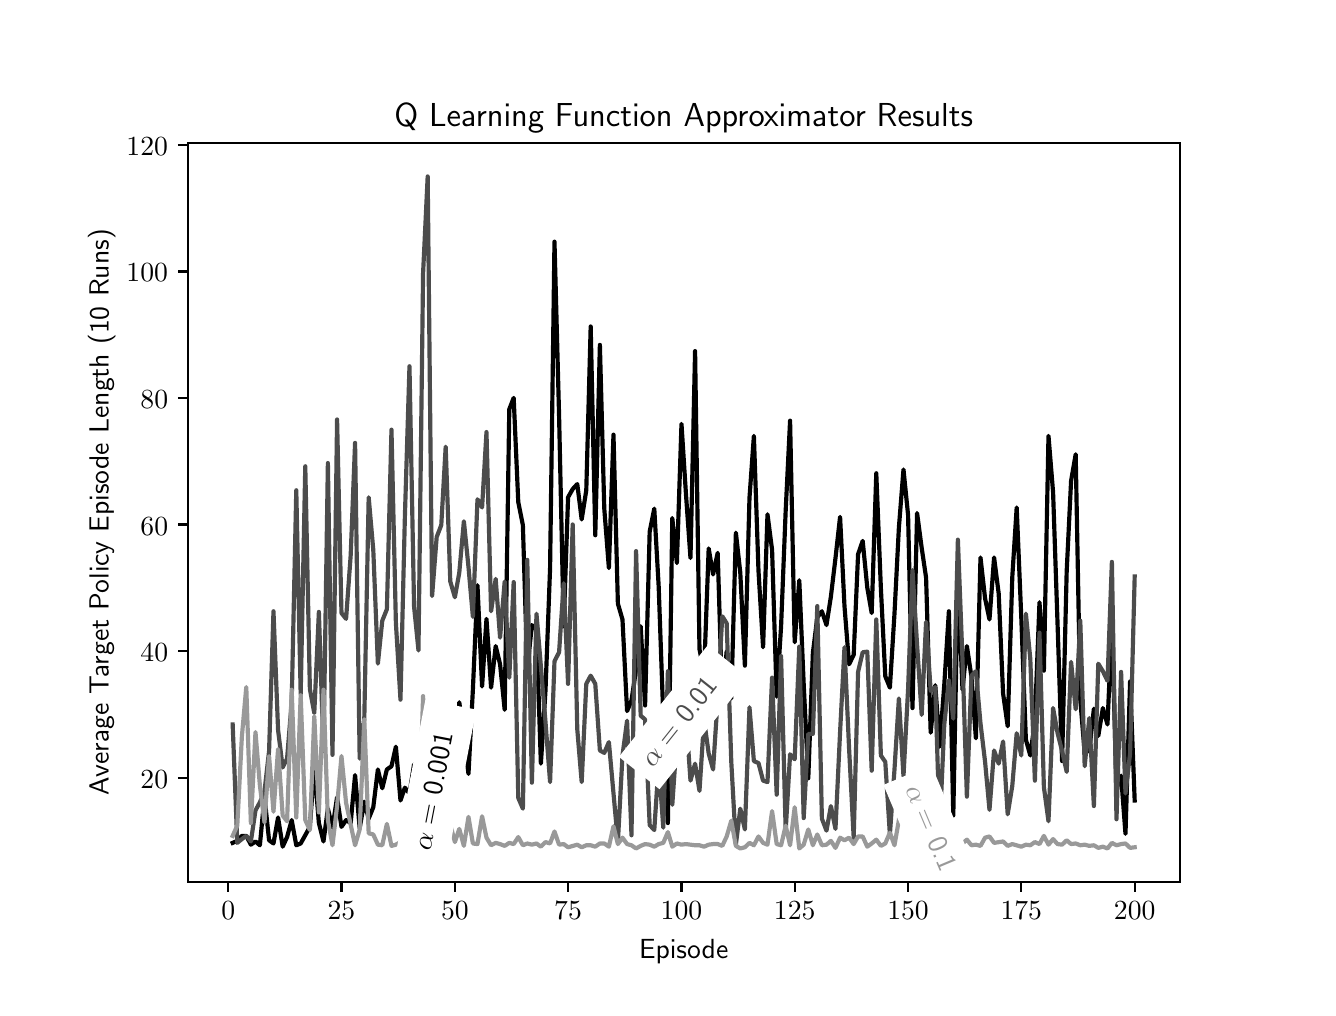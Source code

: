 \begingroup%
\makeatletter%
\begin{pgfpicture}%
\pgfpathrectangle{\pgfpointorigin}{\pgfqpoint{6.4in}{4.8in}}%
\pgfusepath{use as bounding box, clip}%
\begin{pgfscope}%
\pgfsetbuttcap%
\pgfsetmiterjoin%
\definecolor{currentfill}{rgb}{1.0,1.0,1.0}%
\pgfsetfillcolor{currentfill}%
\pgfsetlinewidth{0.0pt}%
\definecolor{currentstroke}{rgb}{1.0,1.0,1.0}%
\pgfsetstrokecolor{currentstroke}%
\pgfsetdash{}{0pt}%
\pgfpathmoveto{\pgfqpoint{0.0in}{0.0in}}%
\pgfpathlineto{\pgfqpoint{6.4in}{0.0in}}%
\pgfpathlineto{\pgfqpoint{6.4in}{4.8in}}%
\pgfpathlineto{\pgfqpoint{0.0in}{4.8in}}%
\pgfpathclose%
\pgfusepath{fill}%
\end{pgfscope}%
\begin{pgfscope}%
\pgfsetbuttcap%
\pgfsetmiterjoin%
\definecolor{currentfill}{rgb}{1.0,1.0,1.0}%
\pgfsetfillcolor{currentfill}%
\pgfsetlinewidth{0.0pt}%
\definecolor{currentstroke}{rgb}{0.0,0.0,0.0}%
\pgfsetstrokecolor{currentstroke}%
\pgfsetstrokeopacity{0.0}%
\pgfsetdash{}{0pt}%
\pgfpathmoveto{\pgfqpoint{0.8in}{0.528in}}%
\pgfpathlineto{\pgfqpoint{5.76in}{0.528in}}%
\pgfpathlineto{\pgfqpoint{5.76in}{4.224in}}%
\pgfpathlineto{\pgfqpoint{0.8in}{4.224in}}%
\pgfpathclose%
\pgfusepath{fill}%
\end{pgfscope}%
\begin{pgfscope}%
\pgfsetbuttcap%
\pgfsetroundjoin%
\definecolor{currentfill}{rgb}{0.0,0.0,0.0}%
\pgfsetfillcolor{currentfill}%
\pgfsetlinewidth{0.803pt}%
\definecolor{currentstroke}{rgb}{0.0,0.0,0.0}%
\pgfsetstrokecolor{currentstroke}%
\pgfsetdash{}{0pt}%
\pgfsys@defobject{currentmarker}{\pgfqpoint{0.0in}{-0.049in}}{\pgfqpoint{0.0in}{0.0in}}{%
\pgfpathmoveto{\pgfqpoint{0.0in}{0.0in}}%
\pgfpathlineto{\pgfqpoint{0.0in}{-0.049in}}%
\pgfusepath{stroke,fill}%
}%
\begin{pgfscope}%
\pgfsys@transformshift{1.003in}{0.528in}%
\pgfsys@useobject{currentmarker}{}%
\end{pgfscope}%
\end{pgfscope}%
\begin{pgfscope}%
\pgftext[x=1.003in,y=0.431in,,top]{\sffamily\fontsize{10.0}{12.0}\selectfont \(\displaystyle 0\)}%
\end{pgfscope}%
\begin{pgfscope}%
\pgfsetbuttcap%
\pgfsetroundjoin%
\definecolor{currentfill}{rgb}{0.0,0.0,0.0}%
\pgfsetfillcolor{currentfill}%
\pgfsetlinewidth{0.803pt}%
\definecolor{currentstroke}{rgb}{0.0,0.0,0.0}%
\pgfsetstrokecolor{currentstroke}%
\pgfsetdash{}{0pt}%
\pgfsys@defobject{currentmarker}{\pgfqpoint{0.0in}{-0.049in}}{\pgfqpoint{0.0in}{0.0in}}{%
\pgfpathmoveto{\pgfqpoint{0.0in}{0.0in}}%
\pgfpathlineto{\pgfqpoint{0.0in}{-0.049in}}%
\pgfusepath{stroke,fill}%
}%
\begin{pgfscope}%
\pgfsys@transformshift{1.569in}{0.528in}%
\pgfsys@useobject{currentmarker}{}%
\end{pgfscope}%
\end{pgfscope}%
\begin{pgfscope}%
\pgftext[x=1.569in,y=0.431in,,top]{\sffamily\fontsize{10.0}{12.0}\selectfont \(\displaystyle 25\)}%
\end{pgfscope}%
\begin{pgfscope}%
\pgfsetbuttcap%
\pgfsetroundjoin%
\definecolor{currentfill}{rgb}{0.0,0.0,0.0}%
\pgfsetfillcolor{currentfill}%
\pgfsetlinewidth{0.803pt}%
\definecolor{currentstroke}{rgb}{0.0,0.0,0.0}%
\pgfsetstrokecolor{currentstroke}%
\pgfsetdash{}{0pt}%
\pgfsys@defobject{currentmarker}{\pgfqpoint{0.0in}{-0.049in}}{\pgfqpoint{0.0in}{0.0in}}{%
\pgfpathmoveto{\pgfqpoint{0.0in}{0.0in}}%
\pgfpathlineto{\pgfqpoint{0.0in}{-0.049in}}%
\pgfusepath{stroke,fill}%
}%
\begin{pgfscope}%
\pgfsys@transformshift{2.136in}{0.528in}%
\pgfsys@useobject{currentmarker}{}%
\end{pgfscope}%
\end{pgfscope}%
\begin{pgfscope}%
\pgftext[x=2.136in,y=0.431in,,top]{\sffamily\fontsize{10.0}{12.0}\selectfont \(\displaystyle 50\)}%
\end{pgfscope}%
\begin{pgfscope}%
\pgfsetbuttcap%
\pgfsetroundjoin%
\definecolor{currentfill}{rgb}{0.0,0.0,0.0}%
\pgfsetfillcolor{currentfill}%
\pgfsetlinewidth{0.803pt}%
\definecolor{currentstroke}{rgb}{0.0,0.0,0.0}%
\pgfsetstrokecolor{currentstroke}%
\pgfsetdash{}{0pt}%
\pgfsys@defobject{currentmarker}{\pgfqpoint{0.0in}{-0.049in}}{\pgfqpoint{0.0in}{0.0in}}{%
\pgfpathmoveto{\pgfqpoint{0.0in}{0.0in}}%
\pgfpathlineto{\pgfqpoint{0.0in}{-0.049in}}%
\pgfusepath{stroke,fill}%
}%
\begin{pgfscope}%
\pgfsys@transformshift{2.702in}{0.528in}%
\pgfsys@useobject{currentmarker}{}%
\end{pgfscope}%
\end{pgfscope}%
\begin{pgfscope}%
\pgftext[x=2.702in,y=0.431in,,top]{\sffamily\fontsize{10.0}{12.0}\selectfont \(\displaystyle 75\)}%
\end{pgfscope}%
\begin{pgfscope}%
\pgfsetbuttcap%
\pgfsetroundjoin%
\definecolor{currentfill}{rgb}{0.0,0.0,0.0}%
\pgfsetfillcolor{currentfill}%
\pgfsetlinewidth{0.803pt}%
\definecolor{currentstroke}{rgb}{0.0,0.0,0.0}%
\pgfsetstrokecolor{currentstroke}%
\pgfsetdash{}{0pt}%
\pgfsys@defobject{currentmarker}{\pgfqpoint{0.0in}{-0.049in}}{\pgfqpoint{0.0in}{0.0in}}{%
\pgfpathmoveto{\pgfqpoint{0.0in}{0.0in}}%
\pgfpathlineto{\pgfqpoint{0.0in}{-0.049in}}%
\pgfusepath{stroke,fill}%
}%
\begin{pgfscope}%
\pgfsys@transformshift{3.269in}{0.528in}%
\pgfsys@useobject{currentmarker}{}%
\end{pgfscope}%
\end{pgfscope}%
\begin{pgfscope}%
\pgftext[x=3.269in,y=0.431in,,top]{\sffamily\fontsize{10.0}{12.0}\selectfont \(\displaystyle 100\)}%
\end{pgfscope}%
\begin{pgfscope}%
\pgfsetbuttcap%
\pgfsetroundjoin%
\definecolor{currentfill}{rgb}{0.0,0.0,0.0}%
\pgfsetfillcolor{currentfill}%
\pgfsetlinewidth{0.803pt}%
\definecolor{currentstroke}{rgb}{0.0,0.0,0.0}%
\pgfsetstrokecolor{currentstroke}%
\pgfsetdash{}{0pt}%
\pgfsys@defobject{currentmarker}{\pgfqpoint{0.0in}{-0.049in}}{\pgfqpoint{0.0in}{0.0in}}{%
\pgfpathmoveto{\pgfqpoint{0.0in}{0.0in}}%
\pgfpathlineto{\pgfqpoint{0.0in}{-0.049in}}%
\pgfusepath{stroke,fill}%
}%
\begin{pgfscope}%
\pgfsys@transformshift{3.835in}{0.528in}%
\pgfsys@useobject{currentmarker}{}%
\end{pgfscope}%
\end{pgfscope}%
\begin{pgfscope}%
\pgftext[x=3.835in,y=0.431in,,top]{\sffamily\fontsize{10.0}{12.0}\selectfont \(\displaystyle 125\)}%
\end{pgfscope}%
\begin{pgfscope}%
\pgfsetbuttcap%
\pgfsetroundjoin%
\definecolor{currentfill}{rgb}{0.0,0.0,0.0}%
\pgfsetfillcolor{currentfill}%
\pgfsetlinewidth{0.803pt}%
\definecolor{currentstroke}{rgb}{0.0,0.0,0.0}%
\pgfsetstrokecolor{currentstroke}%
\pgfsetdash{}{0pt}%
\pgfsys@defobject{currentmarker}{\pgfqpoint{0.0in}{-0.049in}}{\pgfqpoint{0.0in}{0.0in}}{%
\pgfpathmoveto{\pgfqpoint{0.0in}{0.0in}}%
\pgfpathlineto{\pgfqpoint{0.0in}{-0.049in}}%
\pgfusepath{stroke,fill}%
}%
\begin{pgfscope}%
\pgfsys@transformshift{4.402in}{0.528in}%
\pgfsys@useobject{currentmarker}{}%
\end{pgfscope}%
\end{pgfscope}%
\begin{pgfscope}%
\pgftext[x=4.402in,y=0.431in,,top]{\sffamily\fontsize{10.0}{12.0}\selectfont \(\displaystyle 150\)}%
\end{pgfscope}%
\begin{pgfscope}%
\pgfsetbuttcap%
\pgfsetroundjoin%
\definecolor{currentfill}{rgb}{0.0,0.0,0.0}%
\pgfsetfillcolor{currentfill}%
\pgfsetlinewidth{0.803pt}%
\definecolor{currentstroke}{rgb}{0.0,0.0,0.0}%
\pgfsetstrokecolor{currentstroke}%
\pgfsetdash{}{0pt}%
\pgfsys@defobject{currentmarker}{\pgfqpoint{0.0in}{-0.049in}}{\pgfqpoint{0.0in}{0.0in}}{%
\pgfpathmoveto{\pgfqpoint{0.0in}{0.0in}}%
\pgfpathlineto{\pgfqpoint{0.0in}{-0.049in}}%
\pgfusepath{stroke,fill}%
}%
\begin{pgfscope}%
\pgfsys@transformshift{4.968in}{0.528in}%
\pgfsys@useobject{currentmarker}{}%
\end{pgfscope}%
\end{pgfscope}%
\begin{pgfscope}%
\pgftext[x=4.968in,y=0.431in,,top]{\sffamily\fontsize{10.0}{12.0}\selectfont \(\displaystyle 175\)}%
\end{pgfscope}%
\begin{pgfscope}%
\pgfsetbuttcap%
\pgfsetroundjoin%
\definecolor{currentfill}{rgb}{0.0,0.0,0.0}%
\pgfsetfillcolor{currentfill}%
\pgfsetlinewidth{0.803pt}%
\definecolor{currentstroke}{rgb}{0.0,0.0,0.0}%
\pgfsetstrokecolor{currentstroke}%
\pgfsetdash{}{0pt}%
\pgfsys@defobject{currentmarker}{\pgfqpoint{0.0in}{-0.049in}}{\pgfqpoint{0.0in}{0.0in}}{%
\pgfpathmoveto{\pgfqpoint{0.0in}{0.0in}}%
\pgfpathlineto{\pgfqpoint{0.0in}{-0.049in}}%
\pgfusepath{stroke,fill}%
}%
\begin{pgfscope}%
\pgfsys@transformshift{5.535in}{0.528in}%
\pgfsys@useobject{currentmarker}{}%
\end{pgfscope}%
\end{pgfscope}%
\begin{pgfscope}%
\pgftext[x=5.535in,y=0.431in,,top]{\sffamily\fontsize{10.0}{12.0}\selectfont \(\displaystyle 200\)}%
\end{pgfscope}%
\begin{pgfscope}%
\pgftext[x=3.28in,y=0.241in,,top]{\sffamily\fontsize{10.0}{12.0}\selectfont Episode}%
\end{pgfscope}%
\begin{pgfscope}%
\pgfsetbuttcap%
\pgfsetroundjoin%
\definecolor{currentfill}{rgb}{0.0,0.0,0.0}%
\pgfsetfillcolor{currentfill}%
\pgfsetlinewidth{0.803pt}%
\definecolor{currentstroke}{rgb}{0.0,0.0,0.0}%
\pgfsetstrokecolor{currentstroke}%
\pgfsetdash{}{0pt}%
\pgfsys@defobject{currentmarker}{\pgfqpoint{-0.049in}{0.0in}}{\pgfqpoint{0.0in}{0.0in}}{%
\pgfpathmoveto{\pgfqpoint{0.0in}{0.0in}}%
\pgfpathlineto{\pgfqpoint{-0.049in}{0.0in}}%
\pgfusepath{stroke,fill}%
}%
\begin{pgfscope}%
\pgfsys@transformshift{0.8in}{1.05in}%
\pgfsys@useobject{currentmarker}{}%
\end{pgfscope}%
\end{pgfscope}%
\begin{pgfscope}%
\pgftext[x=0.564in,y=0.998in,left,base]{\sffamily\fontsize{10.0}{12.0}\selectfont \(\displaystyle 20\)}%
\end{pgfscope}%
\begin{pgfscope}%
\pgfsetbuttcap%
\pgfsetroundjoin%
\definecolor{currentfill}{rgb}{0.0,0.0,0.0}%
\pgfsetfillcolor{currentfill}%
\pgfsetlinewidth{0.803pt}%
\definecolor{currentstroke}{rgb}{0.0,0.0,0.0}%
\pgfsetstrokecolor{currentstroke}%
\pgfsetdash{}{0pt}%
\pgfsys@defobject{currentmarker}{\pgfqpoint{-0.049in}{0.0in}}{\pgfqpoint{0.0in}{0.0in}}{%
\pgfpathmoveto{\pgfqpoint{0.0in}{0.0in}}%
\pgfpathlineto{\pgfqpoint{-0.049in}{0.0in}}%
\pgfusepath{stroke,fill}%
}%
\begin{pgfscope}%
\pgfsys@transformshift{0.8in}{1.683in}%
\pgfsys@useobject{currentmarker}{}%
\end{pgfscope}%
\end{pgfscope}%
\begin{pgfscope}%
\pgftext[x=0.564in,y=1.63in,left,base]{\sffamily\fontsize{10.0}{12.0}\selectfont \(\displaystyle 40\)}%
\end{pgfscope}%
\begin{pgfscope}%
\pgfsetbuttcap%
\pgfsetroundjoin%
\definecolor{currentfill}{rgb}{0.0,0.0,0.0}%
\pgfsetfillcolor{currentfill}%
\pgfsetlinewidth{0.803pt}%
\definecolor{currentstroke}{rgb}{0.0,0.0,0.0}%
\pgfsetstrokecolor{currentstroke}%
\pgfsetdash{}{0pt}%
\pgfsys@defobject{currentmarker}{\pgfqpoint{-0.049in}{0.0in}}{\pgfqpoint{0.0in}{0.0in}}{%
\pgfpathmoveto{\pgfqpoint{0.0in}{0.0in}}%
\pgfpathlineto{\pgfqpoint{-0.049in}{0.0in}}%
\pgfusepath{stroke,fill}%
}%
\begin{pgfscope}%
\pgfsys@transformshift{0.8in}{2.316in}%
\pgfsys@useobject{currentmarker}{}%
\end{pgfscope}%
\end{pgfscope}%
\begin{pgfscope}%
\pgftext[x=0.564in,y=2.263in,left,base]{\sffamily\fontsize{10.0}{12.0}\selectfont \(\displaystyle 60\)}%
\end{pgfscope}%
\begin{pgfscope}%
\pgfsetbuttcap%
\pgfsetroundjoin%
\definecolor{currentfill}{rgb}{0.0,0.0,0.0}%
\pgfsetfillcolor{currentfill}%
\pgfsetlinewidth{0.803pt}%
\definecolor{currentstroke}{rgb}{0.0,0.0,0.0}%
\pgfsetstrokecolor{currentstroke}%
\pgfsetdash{}{0pt}%
\pgfsys@defobject{currentmarker}{\pgfqpoint{-0.049in}{0.0in}}{\pgfqpoint{0.0in}{0.0in}}{%
\pgfpathmoveto{\pgfqpoint{0.0in}{0.0in}}%
\pgfpathlineto{\pgfqpoint{-0.049in}{0.0in}}%
\pgfusepath{stroke,fill}%
}%
\begin{pgfscope}%
\pgfsys@transformshift{0.8in}{2.949in}%
\pgfsys@useobject{currentmarker}{}%
\end{pgfscope}%
\end{pgfscope}%
\begin{pgfscope}%
\pgftext[x=0.564in,y=2.896in,left,base]{\sffamily\fontsize{10.0}{12.0}\selectfont \(\displaystyle 80\)}%
\end{pgfscope}%
\begin{pgfscope}%
\pgfsetbuttcap%
\pgfsetroundjoin%
\definecolor{currentfill}{rgb}{0.0,0.0,0.0}%
\pgfsetfillcolor{currentfill}%
\pgfsetlinewidth{0.803pt}%
\definecolor{currentstroke}{rgb}{0.0,0.0,0.0}%
\pgfsetstrokecolor{currentstroke}%
\pgfsetdash{}{0pt}%
\pgfsys@defobject{currentmarker}{\pgfqpoint{-0.049in}{0.0in}}{\pgfqpoint{0.0in}{0.0in}}{%
\pgfpathmoveto{\pgfqpoint{0.0in}{0.0in}}%
\pgfpathlineto{\pgfqpoint{-0.049in}{0.0in}}%
\pgfusepath{stroke,fill}%
}%
\begin{pgfscope}%
\pgfsys@transformshift{0.8in}{3.581in}%
\pgfsys@useobject{currentmarker}{}%
\end{pgfscope}%
\end{pgfscope}%
\begin{pgfscope}%
\pgftext[x=0.494in,y=3.529in,left,base]{\sffamily\fontsize{10.0}{12.0}\selectfont \(\displaystyle 100\)}%
\end{pgfscope}%
\begin{pgfscope}%
\pgfsetbuttcap%
\pgfsetroundjoin%
\definecolor{currentfill}{rgb}{0.0,0.0,0.0}%
\pgfsetfillcolor{currentfill}%
\pgfsetlinewidth{0.803pt}%
\definecolor{currentstroke}{rgb}{0.0,0.0,0.0}%
\pgfsetstrokecolor{currentstroke}%
\pgfsetdash{}{0pt}%
\pgfsys@defobject{currentmarker}{\pgfqpoint{-0.049in}{0.0in}}{\pgfqpoint{0.0in}{0.0in}}{%
\pgfpathmoveto{\pgfqpoint{0.0in}{0.0in}}%
\pgfpathlineto{\pgfqpoint{-0.049in}{0.0in}}%
\pgfusepath{stroke,fill}%
}%
\begin{pgfscope}%
\pgfsys@transformshift{0.8in}{4.214in}%
\pgfsys@useobject{currentmarker}{}%
\end{pgfscope}%
\end{pgfscope}%
\begin{pgfscope}%
\pgftext[x=0.494in,y=4.161in,left,base]{\sffamily\fontsize{10.0}{12.0}\selectfont \(\displaystyle 120\)}%
\end{pgfscope}%
\begin{pgfscope}%
\pgftext[x=0.439in,y=2.376in,,bottom,rotate=90.0]{\sffamily\fontsize{10.0}{12.0}\selectfont Average Target Policy Episode Length (10 Runs)}%
\end{pgfscope}%
\begin{pgfscope}%
\pgfpathrectangle{\pgfqpoint{0.8in}{0.528in}}{\pgfqpoint{4.96in}{3.696in}} %
\pgfusepath{clip}%
\pgfsetrectcap%
\pgfsetroundjoin%
\pgfsetlinewidth{1.506pt}%
\definecolor{currentstroke}{rgb}{0.0,0.0,0.0}%
\pgfsetstrokecolor{currentstroke}%
\pgfsetdash{}{0pt}%
\pgfpathmoveto{\pgfqpoint{1.025in}{0.724in}}%
\pgfpathlineto{\pgfqpoint{1.048in}{0.734in}}%
\pgfpathlineto{\pgfqpoint{1.071in}{0.759in}}%
\pgfpathlineto{\pgfqpoint{1.093in}{0.759in}}%
\pgfpathlineto{\pgfqpoint{1.116in}{0.715in}}%
\pgfpathlineto{\pgfqpoint{1.139in}{0.731in}}%
\pgfpathlineto{\pgfqpoint{1.161in}{0.712in}}%
\pgfpathlineto{\pgfqpoint{1.184in}{0.955in}}%
\pgfpathlineto{\pgfqpoint{1.207in}{0.737in}}%
\pgfpathlineto{\pgfqpoint{1.229in}{0.721in}}%
\pgfpathlineto{\pgfqpoint{1.252in}{0.851in}}%
\pgfpathlineto{\pgfqpoint{1.275in}{0.705in}}%
\pgfpathlineto{\pgfqpoint{1.297in}{0.753in}}%
\pgfpathlineto{\pgfqpoint{1.32in}{0.838in}}%
\pgfpathlineto{\pgfqpoint{1.343in}{0.712in}}%
\pgfpathlineto{\pgfqpoint{1.365in}{0.721in}}%
\pgfpathlineto{\pgfqpoint{1.411in}{0.804in}}%
\pgfpathlineto{\pgfqpoint{1.433in}{1.107in}}%
\pgfpathlineto{\pgfqpoint{1.456in}{0.823in}}%
\pgfpathlineto{\pgfqpoint{1.479in}{0.731in}}%
\pgfpathlineto{\pgfqpoint{1.501in}{0.895in}}%
\pgfpathlineto{\pgfqpoint{1.524in}{0.8in}}%
\pgfpathlineto{\pgfqpoint{1.547in}{0.952in}}%
\pgfpathlineto{\pgfqpoint{1.569in}{0.804in}}%
\pgfpathlineto{\pgfqpoint{1.592in}{0.838in}}%
\pgfpathlineto{\pgfqpoint{1.615in}{0.823in}}%
\pgfpathlineto{\pgfqpoint{1.637in}{1.063in}}%
\pgfpathlineto{\pgfqpoint{1.66in}{0.797in}}%
\pgfpathlineto{\pgfqpoint{1.683in}{0.93in}}%
\pgfpathlineto{\pgfqpoint{1.705in}{0.845in}}%
\pgfpathlineto{\pgfqpoint{1.728in}{0.902in}}%
\pgfpathlineto{\pgfqpoint{1.751in}{1.091in}}%
\pgfpathlineto{\pgfqpoint{1.773in}{0.997in}}%
\pgfpathlineto{\pgfqpoint{1.796in}{1.091in}}%
\pgfpathlineto{\pgfqpoint{1.819in}{1.107in}}%
\pgfpathlineto{\pgfqpoint{1.841in}{1.205in}}%
\pgfpathlineto{\pgfqpoint{1.864in}{0.936in}}%
\pgfpathlineto{\pgfqpoint{1.886in}{1.0in}}%
\pgfpathlineto{\pgfqpoint{1.909in}{0.971in}}%
\pgfpathlineto{\pgfqpoint{1.932in}{1.117in}}%
\pgfpathlineto{\pgfqpoint{1.954in}{0.851in}}%
\pgfpathlineto{\pgfqpoint{1.977in}{1.158in}}%
\pgfpathlineto{\pgfqpoint{2.0in}{1.107in}}%
\pgfpathlineto{\pgfqpoint{2.022in}{0.93in}}%
\pgfpathlineto{\pgfqpoint{2.045in}{1.047in}}%
\pgfpathlineto{\pgfqpoint{2.09in}{1.259in}}%
\pgfpathlineto{\pgfqpoint{2.113in}{1.322in}}%
\pgfpathlineto{\pgfqpoint{2.136in}{0.917in}}%
\pgfpathlineto{\pgfqpoint{2.158in}{1.427in}}%
\pgfpathlineto{\pgfqpoint{2.181in}{1.259in}}%
\pgfpathlineto{\pgfqpoint{2.204in}{1.069in}}%
\pgfpathlineto{\pgfqpoint{2.226in}{1.49in}}%
\pgfpathlineto{\pgfqpoint{2.249in}{2.012in}}%
\pgfpathlineto{\pgfqpoint{2.272in}{1.506in}}%
\pgfpathlineto{\pgfqpoint{2.294in}{1.844in}}%
\pgfpathlineto{\pgfqpoint{2.317in}{1.5in}}%
\pgfpathlineto{\pgfqpoint{2.34in}{1.708in}}%
\pgfpathlineto{\pgfqpoint{2.362in}{1.617in}}%
\pgfpathlineto{\pgfqpoint{2.385in}{1.389in}}%
\pgfpathlineto{\pgfqpoint{2.408in}{2.892in}}%
\pgfpathlineto{\pgfqpoint{2.43in}{2.949in}}%
\pgfpathlineto{\pgfqpoint{2.453in}{2.427in}}%
\pgfpathlineto{\pgfqpoint{2.476in}{2.313in}}%
\pgfpathlineto{\pgfqpoint{2.498in}{1.591in}}%
\pgfpathlineto{\pgfqpoint{2.521in}{1.813in}}%
\pgfpathlineto{\pgfqpoint{2.544in}{1.788in}}%
\pgfpathlineto{\pgfqpoint{2.566in}{1.12in}}%
\pgfpathlineto{\pgfqpoint{2.589in}{1.484in}}%
\pgfpathlineto{\pgfqpoint{2.612in}{2.098in}}%
\pgfpathlineto{\pgfqpoint{2.634in}{3.73in}}%
\pgfpathlineto{\pgfqpoint{2.657in}{2.86in}}%
\pgfpathlineto{\pgfqpoint{2.68in}{1.807in}}%
\pgfpathlineto{\pgfqpoint{2.702in}{2.452in}}%
\pgfpathlineto{\pgfqpoint{2.725in}{2.493in}}%
\pgfpathlineto{\pgfqpoint{2.748in}{2.518in}}%
\pgfpathlineto{\pgfqpoint{2.77in}{2.341in}}%
\pgfpathlineto{\pgfqpoint{2.793in}{2.487in}}%
\pgfpathlineto{\pgfqpoint{2.815in}{3.306in}}%
\pgfpathlineto{\pgfqpoint{2.838in}{2.262in}}%
\pgfpathlineto{\pgfqpoint{2.861in}{3.214in}}%
\pgfpathlineto{\pgfqpoint{2.883in}{2.395in}}%
\pgfpathlineto{\pgfqpoint{2.906in}{2.098in}}%
\pgfpathlineto{\pgfqpoint{2.929in}{2.765in}}%
\pgfpathlineto{\pgfqpoint{2.951in}{1.92in}}%
\pgfpathlineto{\pgfqpoint{2.974in}{1.841in}}%
\pgfpathlineto{\pgfqpoint{2.997in}{1.383in}}%
\pgfpathlineto{\pgfqpoint{3.019in}{1.436in}}%
\pgfpathlineto{\pgfqpoint{3.042in}{1.591in}}%
\pgfpathlineto{\pgfqpoint{3.065in}{1.807in}}%
\pgfpathlineto{\pgfqpoint{3.087in}{1.411in}}%
\pgfpathlineto{\pgfqpoint{3.11in}{2.281in}}%
\pgfpathlineto{\pgfqpoint{3.133in}{2.395in}}%
\pgfpathlineto{\pgfqpoint{3.155in}{2.006in}}%
\pgfpathlineto{\pgfqpoint{3.178in}{1.357in}}%
\pgfpathlineto{\pgfqpoint{3.201in}{0.823in}}%
\pgfpathlineto{\pgfqpoint{3.223in}{2.348in}}%
\pgfpathlineto{\pgfqpoint{3.246in}{2.123in}}%
\pgfpathlineto{\pgfqpoint{3.269in}{2.819in}}%
\pgfpathlineto{\pgfqpoint{3.291in}{2.474in}}%
\pgfpathlineto{\pgfqpoint{3.314in}{2.148in}}%
\pgfpathlineto{\pgfqpoint{3.337in}{3.183in}}%
\pgfpathlineto{\pgfqpoint{3.359in}{1.693in}}%
\pgfpathlineto{\pgfqpoint{3.382in}{1.572in}}%
\pgfpathlineto{\pgfqpoint{3.405in}{2.196in}}%
\pgfpathlineto{\pgfqpoint{3.427in}{2.066in}}%
\pgfpathlineto{\pgfqpoint{3.45in}{2.174in}}%
\pgfpathlineto{\pgfqpoint{3.473in}{1.43in}}%
\pgfpathlineto{\pgfqpoint{3.495in}{1.683in}}%
\pgfpathlineto{\pgfqpoint{3.518in}{1.446in}}%
\pgfpathlineto{\pgfqpoint{3.541in}{2.275in}}%
\pgfpathlineto{\pgfqpoint{3.563in}{2.075in}}%
\pgfpathlineto{\pgfqpoint{3.586in}{1.61in}}%
\pgfpathlineto{\pgfqpoint{3.609in}{2.449in}}%
\pgfpathlineto{\pgfqpoint{3.631in}{2.759in}}%
\pgfpathlineto{\pgfqpoint{3.654in}{2.085in}}%
\pgfpathlineto{\pgfqpoint{3.677in}{1.702in}}%
\pgfpathlineto{\pgfqpoint{3.699in}{2.367in}}%
\pgfpathlineto{\pgfqpoint{3.722in}{2.189in}}%
\pgfpathlineto{\pgfqpoint{3.745in}{1.455in}}%
\pgfpathlineto{\pgfqpoint{3.767in}{1.807in}}%
\pgfpathlineto{\pgfqpoint{3.79in}{2.385in}}%
\pgfpathlineto{\pgfqpoint{3.812in}{2.835in}}%
\pgfpathlineto{\pgfqpoint{3.835in}{1.727in}}%
\pgfpathlineto{\pgfqpoint{3.858in}{2.037in}}%
\pgfpathlineto{\pgfqpoint{3.88in}{1.519in}}%
\pgfpathlineto{\pgfqpoint{3.903in}{1.047in}}%
\pgfpathlineto{\pgfqpoint{3.926in}{1.674in}}%
\pgfpathlineto{\pgfqpoint{3.948in}{1.851in}}%
\pgfpathlineto{\pgfqpoint{3.971in}{1.882in}}%
\pgfpathlineto{\pgfqpoint{3.994in}{1.813in}}%
\pgfpathlineto{\pgfqpoint{4.016in}{1.955in}}%
\pgfpathlineto{\pgfqpoint{4.039in}{2.148in}}%
\pgfpathlineto{\pgfqpoint{4.062in}{2.354in}}%
\pgfpathlineto{\pgfqpoint{4.084in}{1.908in}}%
\pgfpathlineto{\pgfqpoint{4.107in}{1.617in}}%
\pgfpathlineto{\pgfqpoint{4.13in}{1.664in}}%
\pgfpathlineto{\pgfqpoint{4.152in}{2.167in}}%
\pgfpathlineto{\pgfqpoint{4.175in}{2.234in}}%
\pgfpathlineto{\pgfqpoint{4.198in}{2.0in}}%
\pgfpathlineto{\pgfqpoint{4.22in}{1.873in}}%
\pgfpathlineto{\pgfqpoint{4.243in}{2.572in}}%
\pgfpathlineto{\pgfqpoint{4.266in}{1.996in}}%
\pgfpathlineto{\pgfqpoint{4.288in}{1.557in}}%
\pgfpathlineto{\pgfqpoint{4.311in}{1.5in}}%
\pgfpathlineto{\pgfqpoint{4.334in}{1.87in}}%
\pgfpathlineto{\pgfqpoint{4.356in}{2.3in}}%
\pgfpathlineto{\pgfqpoint{4.379in}{2.591in}}%
\pgfpathlineto{\pgfqpoint{4.402in}{2.363in}}%
\pgfpathlineto{\pgfqpoint{4.424in}{1.398in}}%
\pgfpathlineto{\pgfqpoint{4.447in}{2.373in}}%
\pgfpathlineto{\pgfqpoint{4.47in}{2.199in}}%
\pgfpathlineto{\pgfqpoint{4.492in}{2.05in}}%
\pgfpathlineto{\pgfqpoint{4.515in}{1.275in}}%
\pgfpathlineto{\pgfqpoint{4.538in}{1.512in}}%
\pgfpathlineto{\pgfqpoint{4.56in}{1.205in}}%
\pgfpathlineto{\pgfqpoint{4.583in}{1.515in}}%
\pgfpathlineto{\pgfqpoint{4.606in}{1.882in}}%
\pgfpathlineto{\pgfqpoint{4.628in}{0.861in}}%
\pgfpathlineto{\pgfqpoint{4.651in}{2.053in}}%
\pgfpathlineto{\pgfqpoint{4.674in}{1.49in}}%
\pgfpathlineto{\pgfqpoint{4.696in}{1.708in}}%
\pgfpathlineto{\pgfqpoint{4.719in}{1.553in}}%
\pgfpathlineto{\pgfqpoint{4.741in}{1.247in}}%
\pgfpathlineto{\pgfqpoint{4.764in}{2.151in}}%
\pgfpathlineto{\pgfqpoint{4.787in}{1.946in}}%
\pgfpathlineto{\pgfqpoint{4.809in}{1.841in}}%
\pgfpathlineto{\pgfqpoint{4.832in}{2.151in}}%
\pgfpathlineto{\pgfqpoint{4.855in}{1.971in}}%
\pgfpathlineto{\pgfqpoint{4.877in}{1.471in}}%
\pgfpathlineto{\pgfqpoint{4.9in}{1.307in}}%
\pgfpathlineto{\pgfqpoint{4.923in}{2.053in}}%
\pgfpathlineto{\pgfqpoint{4.945in}{2.401in}}%
\pgfpathlineto{\pgfqpoint{4.968in}{1.851in}}%
\pgfpathlineto{\pgfqpoint{4.991in}{1.24in}}%
\pgfpathlineto{\pgfqpoint{5.013in}{1.161in}}%
\pgfpathlineto{\pgfqpoint{5.036in}{1.332in}}%
\pgfpathlineto{\pgfqpoint{5.059in}{1.927in}}%
\pgfpathlineto{\pgfqpoint{5.081in}{1.585in}}%
\pgfpathlineto{\pgfqpoint{5.104in}{2.759in}}%
\pgfpathlineto{\pgfqpoint{5.127in}{2.477in}}%
\pgfpathlineto{\pgfqpoint{5.149in}{1.829in}}%
\pgfpathlineto{\pgfqpoint{5.172in}{1.133in}}%
\pgfpathlineto{\pgfqpoint{5.195in}{2.082in}}%
\pgfpathlineto{\pgfqpoint{5.217in}{2.534in}}%
\pgfpathlineto{\pgfqpoint{5.24in}{2.667in}}%
\pgfpathlineto{\pgfqpoint{5.263in}{1.44in}}%
\pgfpathlineto{\pgfqpoint{5.285in}{1.174in}}%
\pgfpathlineto{\pgfqpoint{5.308in}{1.186in}}%
\pgfpathlineto{\pgfqpoint{5.331in}{1.395in}}%
\pgfpathlineto{\pgfqpoint{5.353in}{1.259in}}%
\pgfpathlineto{\pgfqpoint{5.376in}{1.398in}}%
\pgfpathlineto{\pgfqpoint{5.399in}{1.316in}}%
\pgfpathlineto{\pgfqpoint{5.421in}{1.819in}}%
\pgfpathlineto{\pgfqpoint{5.444in}{0.997in}}%
\pgfpathlineto{\pgfqpoint{5.467in}{1.06in}}%
\pgfpathlineto{\pgfqpoint{5.489in}{0.769in}}%
\pgfpathlineto{\pgfqpoint{5.512in}{1.531in}}%
\pgfpathlineto{\pgfqpoint{5.535in}{0.936in}}%
\pgfpathlineto{\pgfqpoint{5.535in}{0.936in}}%
\pgfusepath{stroke}%
\end{pgfscope}%
\begin{pgfscope}%
\pgfpathrectangle{\pgfqpoint{0.8in}{0.528in}}{\pgfqpoint{4.96in}{3.696in}} %
\pgfusepath{clip}%
\pgfsetrectcap%
\pgfsetroundjoin%
\pgfsetlinewidth{1.506pt}%
\definecolor{currentstroke}{rgb}{0.3,0.3,0.3}%
\pgfsetstrokecolor{currentstroke}%
\pgfsetdash{}{0pt}%
\pgfpathmoveto{\pgfqpoint{1.025in}{1.316in}}%
\pgfpathlineto{\pgfqpoint{1.048in}{0.724in}}%
\pgfpathlineto{\pgfqpoint{1.071in}{0.743in}}%
\pgfpathlineto{\pgfqpoint{1.093in}{0.759in}}%
\pgfpathlineto{\pgfqpoint{1.116in}{0.731in}}%
\pgfpathlineto{\pgfqpoint{1.139in}{0.886in}}%
\pgfpathlineto{\pgfqpoint{1.161in}{0.927in}}%
\pgfpathlineto{\pgfqpoint{1.184in}{0.981in}}%
\pgfpathlineto{\pgfqpoint{1.207in}{1.183in}}%
\pgfpathlineto{\pgfqpoint{1.229in}{1.882in}}%
\pgfpathlineto{\pgfqpoint{1.252in}{1.288in}}%
\pgfpathlineto{\pgfqpoint{1.275in}{1.101in}}%
\pgfpathlineto{\pgfqpoint{1.297in}{1.145in}}%
\pgfpathlineto{\pgfqpoint{1.32in}{1.427in}}%
\pgfpathlineto{\pgfqpoint{1.343in}{2.487in}}%
\pgfpathlineto{\pgfqpoint{1.365in}{1.468in}}%
\pgfpathlineto{\pgfqpoint{1.388in}{2.607in}}%
\pgfpathlineto{\pgfqpoint{1.411in}{1.493in}}%
\pgfpathlineto{\pgfqpoint{1.433in}{1.373in}}%
\pgfpathlineto{\pgfqpoint{1.456in}{1.879in}}%
\pgfpathlineto{\pgfqpoint{1.479in}{1.183in}}%
\pgfpathlineto{\pgfqpoint{1.501in}{2.623in}}%
\pgfpathlineto{\pgfqpoint{1.524in}{1.164in}}%
\pgfpathlineto{\pgfqpoint{1.547in}{2.841in}}%
\pgfpathlineto{\pgfqpoint{1.569in}{1.873in}}%
\pgfpathlineto{\pgfqpoint{1.592in}{1.844in}}%
\pgfpathlineto{\pgfqpoint{1.615in}{2.161in}}%
\pgfpathlineto{\pgfqpoint{1.637in}{2.724in}}%
\pgfpathlineto{\pgfqpoint{1.66in}{1.145in}}%
\pgfpathlineto{\pgfqpoint{1.683in}{1.341in}}%
\pgfpathlineto{\pgfqpoint{1.705in}{2.452in}}%
\pgfpathlineto{\pgfqpoint{1.728in}{2.189in}}%
\pgfpathlineto{\pgfqpoint{1.751in}{1.62in}}%
\pgfpathlineto{\pgfqpoint{1.773in}{1.835in}}%
\pgfpathlineto{\pgfqpoint{1.796in}{1.892in}}%
\pgfpathlineto{\pgfqpoint{1.819in}{2.79in}}%
\pgfpathlineto{\pgfqpoint{1.841in}{1.825in}}%
\pgfpathlineto{\pgfqpoint{1.864in}{1.44in}}%
\pgfpathlineto{\pgfqpoint{1.886in}{2.354in}}%
\pgfpathlineto{\pgfqpoint{1.909in}{3.107in}}%
\pgfpathlineto{\pgfqpoint{1.932in}{1.905in}}%
\pgfpathlineto{\pgfqpoint{1.954in}{1.686in}}%
\pgfpathlineto{\pgfqpoint{1.977in}{3.572in}}%
\pgfpathlineto{\pgfqpoint{2.0in}{4.056in}}%
\pgfpathlineto{\pgfqpoint{2.022in}{1.958in}}%
\pgfpathlineto{\pgfqpoint{2.045in}{2.253in}}%
\pgfpathlineto{\pgfqpoint{2.068in}{2.313in}}%
\pgfpathlineto{\pgfqpoint{2.09in}{2.705in}}%
\pgfpathlineto{\pgfqpoint{2.113in}{2.031in}}%
\pgfpathlineto{\pgfqpoint{2.136in}{1.952in}}%
\pgfpathlineto{\pgfqpoint{2.158in}{2.075in}}%
\pgfpathlineto{\pgfqpoint{2.181in}{2.332in}}%
\pgfpathlineto{\pgfqpoint{2.204in}{2.104in}}%
\pgfpathlineto{\pgfqpoint{2.226in}{1.854in}}%
\pgfpathlineto{\pgfqpoint{2.249in}{2.442in}}%
\pgfpathlineto{\pgfqpoint{2.272in}{2.401in}}%
\pgfpathlineto{\pgfqpoint{2.294in}{2.778in}}%
\pgfpathlineto{\pgfqpoint{2.317in}{1.882in}}%
\pgfpathlineto{\pgfqpoint{2.34in}{2.044in}}%
\pgfpathlineto{\pgfqpoint{2.362in}{1.75in}}%
\pgfpathlineto{\pgfqpoint{2.385in}{2.031in}}%
\pgfpathlineto{\pgfqpoint{2.408in}{1.55in}}%
\pgfpathlineto{\pgfqpoint{2.43in}{2.028in}}%
\pgfpathlineto{\pgfqpoint{2.453in}{0.949in}}%
\pgfpathlineto{\pgfqpoint{2.476in}{0.895in}}%
\pgfpathlineto{\pgfqpoint{2.498in}{2.139in}}%
\pgfpathlineto{\pgfqpoint{2.521in}{1.025in}}%
\pgfpathlineto{\pgfqpoint{2.544in}{1.87in}}%
\pgfpathlineto{\pgfqpoint{2.566in}{1.607in}}%
\pgfpathlineto{\pgfqpoint{2.589in}{1.329in}}%
\pgfpathlineto{\pgfqpoint{2.612in}{1.028in}}%
\pgfpathlineto{\pgfqpoint{2.634in}{1.632in}}%
\pgfpathlineto{\pgfqpoint{2.657in}{1.677in}}%
\pgfpathlineto{\pgfqpoint{2.68in}{2.022in}}%
\pgfpathlineto{\pgfqpoint{2.702in}{1.519in}}%
\pgfpathlineto{\pgfqpoint{2.725in}{2.316in}}%
\pgfpathlineto{\pgfqpoint{2.748in}{1.291in}}%
\pgfpathlineto{\pgfqpoint{2.77in}{1.028in}}%
\pgfpathlineto{\pgfqpoint{2.793in}{1.519in}}%
\pgfpathlineto{\pgfqpoint{2.815in}{1.56in}}%
\pgfpathlineto{\pgfqpoint{2.838in}{1.519in}}%
\pgfpathlineto{\pgfqpoint{2.861in}{1.186in}}%
\pgfpathlineto{\pgfqpoint{2.883in}{1.174in}}%
\pgfpathlineto{\pgfqpoint{2.906in}{1.228in}}%
\pgfpathlineto{\pgfqpoint{2.951in}{0.728in}}%
\pgfpathlineto{\pgfqpoint{2.974in}{1.161in}}%
\pgfpathlineto{\pgfqpoint{2.997in}{1.335in}}%
\pgfpathlineto{\pgfqpoint{3.019in}{0.762in}}%
\pgfpathlineto{\pgfqpoint{3.042in}{2.183in}}%
\pgfpathlineto{\pgfqpoint{3.065in}{1.36in}}%
\pgfpathlineto{\pgfqpoint{3.087in}{1.341in}}%
\pgfpathlineto{\pgfqpoint{3.11in}{0.813in}}%
\pgfpathlineto{\pgfqpoint{3.133in}{0.788in}}%
\pgfpathlineto{\pgfqpoint{3.155in}{1.123in}}%
\pgfpathlineto{\pgfqpoint{3.178in}{0.8in}}%
\pgfpathlineto{\pgfqpoint{3.201in}{1.582in}}%
\pgfpathlineto{\pgfqpoint{3.223in}{0.914in}}%
\pgfpathlineto{\pgfqpoint{3.246in}{1.247in}}%
\pgfpathlineto{\pgfqpoint{3.269in}{1.338in}}%
\pgfpathlineto{\pgfqpoint{3.291in}{1.367in}}%
\pgfpathlineto{\pgfqpoint{3.314in}{1.035in}}%
\pgfpathlineto{\pgfqpoint{3.337in}{1.12in}}%
\pgfpathlineto{\pgfqpoint{3.359in}{0.984in}}%
\pgfpathlineto{\pgfqpoint{3.382in}{1.338in}}%
\pgfpathlineto{\pgfqpoint{3.405in}{1.171in}}%
\pgfpathlineto{\pgfqpoint{3.427in}{1.091in}}%
\pgfpathlineto{\pgfqpoint{3.45in}{1.443in}}%
\pgfpathlineto{\pgfqpoint{3.473in}{1.857in}}%
\pgfpathlineto{\pgfqpoint{3.495in}{1.822in}}%
\pgfpathlineto{\pgfqpoint{3.518in}{1.129in}}%
\pgfpathlineto{\pgfqpoint{3.541in}{0.715in}}%
\pgfpathlineto{\pgfqpoint{3.563in}{0.895in}}%
\pgfpathlineto{\pgfqpoint{3.586in}{0.791in}}%
\pgfpathlineto{\pgfqpoint{3.609in}{1.402in}}%
\pgfpathlineto{\pgfqpoint{3.631in}{1.133in}}%
\pgfpathlineto{\pgfqpoint{3.654in}{1.123in}}%
\pgfpathlineto{\pgfqpoint{3.677in}{1.035in}}%
\pgfpathlineto{\pgfqpoint{3.699in}{1.028in}}%
\pgfpathlineto{\pgfqpoint{3.722in}{1.55in}}%
\pgfpathlineto{\pgfqpoint{3.745in}{0.965in}}%
\pgfpathlineto{\pgfqpoint{3.767in}{1.658in}}%
\pgfpathlineto{\pgfqpoint{3.79in}{0.785in}}%
\pgfpathlineto{\pgfqpoint{3.812in}{1.167in}}%
\pgfpathlineto{\pgfqpoint{3.835in}{1.142in}}%
\pgfpathlineto{\pgfqpoint{3.858in}{1.705in}}%
\pgfpathlineto{\pgfqpoint{3.88in}{0.848in}}%
\pgfpathlineto{\pgfqpoint{3.903in}{1.269in}}%
\pgfpathlineto{\pgfqpoint{3.926in}{1.269in}}%
\pgfpathlineto{\pgfqpoint{3.948in}{1.908in}}%
\pgfpathlineto{\pgfqpoint{3.971in}{0.845in}}%
\pgfpathlineto{\pgfqpoint{3.994in}{0.785in}}%
\pgfpathlineto{\pgfqpoint{4.016in}{0.908in}}%
\pgfpathlineto{\pgfqpoint{4.039in}{0.794in}}%
\pgfpathlineto{\pgfqpoint{4.062in}{1.278in}}%
\pgfpathlineto{\pgfqpoint{4.084in}{1.702in}}%
\pgfpathlineto{\pgfqpoint{4.107in}{1.196in}}%
\pgfpathlineto{\pgfqpoint{4.13in}{0.75in}}%
\pgfpathlineto{\pgfqpoint{4.152in}{1.579in}}%
\pgfpathlineto{\pgfqpoint{4.175in}{1.677in}}%
\pgfpathlineto{\pgfqpoint{4.198in}{1.68in}}%
\pgfpathlineto{\pgfqpoint{4.22in}{1.085in}}%
\pgfpathlineto{\pgfqpoint{4.243in}{1.841in}}%
\pgfpathlineto{\pgfqpoint{4.266in}{1.161in}}%
\pgfpathlineto{\pgfqpoint{4.288in}{1.129in}}%
\pgfpathlineto{\pgfqpoint{4.311in}{0.766in}}%
\pgfpathlineto{\pgfqpoint{4.334in}{1.091in}}%
\pgfpathlineto{\pgfqpoint{4.356in}{1.446in}}%
\pgfpathlineto{\pgfqpoint{4.379in}{1.057in}}%
\pgfpathlineto{\pgfqpoint{4.402in}{1.493in}}%
\pgfpathlineto{\pgfqpoint{4.424in}{2.088in}}%
\pgfpathlineto{\pgfqpoint{4.447in}{1.715in}}%
\pgfpathlineto{\pgfqpoint{4.47in}{1.364in}}%
\pgfpathlineto{\pgfqpoint{4.492in}{1.829in}}%
\pgfpathlineto{\pgfqpoint{4.515in}{1.484in}}%
\pgfpathlineto{\pgfqpoint{4.538in}{1.503in}}%
\pgfpathlineto{\pgfqpoint{4.56in}{0.791in}}%
\pgfpathlineto{\pgfqpoint{4.583in}{1.316in}}%
\pgfpathlineto{\pgfqpoint{4.606in}{1.538in}}%
\pgfpathlineto{\pgfqpoint{4.628in}{1.345in}}%
\pgfpathlineto{\pgfqpoint{4.651in}{2.24in}}%
\pgfpathlineto{\pgfqpoint{4.674in}{1.642in}}%
\pgfpathlineto{\pgfqpoint{4.696in}{0.955in}}%
\pgfpathlineto{\pgfqpoint{4.719in}{1.56in}}%
\pgfpathlineto{\pgfqpoint{4.741in}{1.582in}}%
\pgfpathlineto{\pgfqpoint{4.764in}{1.322in}}%
\pgfpathlineto{\pgfqpoint{4.787in}{1.129in}}%
\pgfpathlineto{\pgfqpoint{4.809in}{0.889in}}%
\pgfpathlineto{\pgfqpoint{4.832in}{1.186in}}%
\pgfpathlineto{\pgfqpoint{4.855in}{1.12in}}%
\pgfpathlineto{\pgfqpoint{4.877in}{1.231in}}%
\pgfpathlineto{\pgfqpoint{4.9in}{0.867in}}%
\pgfpathlineto{\pgfqpoint{4.923in}{1.009in}}%
\pgfpathlineto{\pgfqpoint{4.945in}{1.272in}}%
\pgfpathlineto{\pgfqpoint{4.968in}{1.161in}}%
\pgfpathlineto{\pgfqpoint{4.991in}{1.87in}}%
\pgfpathlineto{\pgfqpoint{5.013in}{1.645in}}%
\pgfpathlineto{\pgfqpoint{5.036in}{1.035in}}%
\pgfpathlineto{\pgfqpoint{5.059in}{1.775in}}%
\pgfpathlineto{\pgfqpoint{5.081in}{1.003in}}%
\pgfpathlineto{\pgfqpoint{5.104in}{0.832in}}%
\pgfpathlineto{\pgfqpoint{5.127in}{1.398in}}%
\pgfpathlineto{\pgfqpoint{5.149in}{1.275in}}%
\pgfpathlineto{\pgfqpoint{5.172in}{1.183in}}%
\pgfpathlineto{\pgfqpoint{5.195in}{1.079in}}%
\pgfpathlineto{\pgfqpoint{5.217in}{1.629in}}%
\pgfpathlineto{\pgfqpoint{5.24in}{1.392in}}%
\pgfpathlineto{\pgfqpoint{5.263in}{1.835in}}%
\pgfpathlineto{\pgfqpoint{5.285in}{1.107in}}%
\pgfpathlineto{\pgfqpoint{5.308in}{1.348in}}%
\pgfpathlineto{\pgfqpoint{5.331in}{0.908in}}%
\pgfpathlineto{\pgfqpoint{5.353in}{1.62in}}%
\pgfpathlineto{\pgfqpoint{5.376in}{1.582in}}%
\pgfpathlineto{\pgfqpoint{5.399in}{1.534in}}%
\pgfpathlineto{\pgfqpoint{5.421in}{2.129in}}%
\pgfpathlineto{\pgfqpoint{5.444in}{0.842in}}%
\pgfpathlineto{\pgfqpoint{5.467in}{1.579in}}%
\pgfpathlineto{\pgfqpoint{5.489in}{0.971in}}%
\pgfpathlineto{\pgfqpoint{5.512in}{1.171in}}%
\pgfpathlineto{\pgfqpoint{5.535in}{2.056in}}%
\pgfpathlineto{\pgfqpoint{5.535in}{2.056in}}%
\pgfusepath{stroke}%
\end{pgfscope}%
\begin{pgfscope}%
\pgfpathrectangle{\pgfqpoint{0.8in}{0.528in}}{\pgfqpoint{4.96in}{3.696in}} %
\pgfusepath{clip}%
\pgfsetrectcap%
\pgfsetroundjoin%
\pgfsetlinewidth{1.506pt}%
\definecolor{currentstroke}{rgb}{0.6,0.6,0.6}%
\pgfsetstrokecolor{currentstroke}%
\pgfsetdash{}{0pt}%
\pgfpathmoveto{\pgfqpoint{1.025in}{0.759in}}%
\pgfpathlineto{\pgfqpoint{1.048in}{0.81in}}%
\pgfpathlineto{\pgfqpoint{1.071in}{1.256in}}%
\pgfpathlineto{\pgfqpoint{1.093in}{1.503in}}%
\pgfpathlineto{\pgfqpoint{1.116in}{0.823in}}%
\pgfpathlineto{\pgfqpoint{1.139in}{1.278in}}%
\pgfpathlineto{\pgfqpoint{1.161in}{1.012in}}%
\pgfpathlineto{\pgfqpoint{1.184in}{0.826in}}%
\pgfpathlineto{\pgfqpoint{1.207in}{1.158in}}%
\pgfpathlineto{\pgfqpoint{1.229in}{0.88in}}%
\pgfpathlineto{\pgfqpoint{1.252in}{1.193in}}%
\pgfpathlineto{\pgfqpoint{1.275in}{0.861in}}%
\pgfpathlineto{\pgfqpoint{1.297in}{0.832in}}%
\pgfpathlineto{\pgfqpoint{1.32in}{1.49in}}%
\pgfpathlineto{\pgfqpoint{1.343in}{0.851in}}%
\pgfpathlineto{\pgfqpoint{1.365in}{1.462in}}%
\pgfpathlineto{\pgfqpoint{1.388in}{0.838in}}%
\pgfpathlineto{\pgfqpoint{1.411in}{0.788in}}%
\pgfpathlineto{\pgfqpoint{1.433in}{1.357in}}%
\pgfpathlineto{\pgfqpoint{1.456in}{0.876in}}%
\pgfpathlineto{\pgfqpoint{1.479in}{1.49in}}%
\pgfpathlineto{\pgfqpoint{1.501in}{0.838in}}%
\pgfpathlineto{\pgfqpoint{1.524in}{0.712in}}%
\pgfpathlineto{\pgfqpoint{1.547in}{0.908in}}%
\pgfpathlineto{\pgfqpoint{1.569in}{1.158in}}%
\pgfpathlineto{\pgfqpoint{1.592in}{0.924in}}%
\pgfpathlineto{\pgfqpoint{1.637in}{0.712in}}%
\pgfpathlineto{\pgfqpoint{1.66in}{0.791in}}%
\pgfpathlineto{\pgfqpoint{1.683in}{1.341in}}%
\pgfpathlineto{\pgfqpoint{1.705in}{0.772in}}%
\pgfpathlineto{\pgfqpoint{1.728in}{0.766in}}%
\pgfpathlineto{\pgfqpoint{1.751in}{0.715in}}%
\pgfpathlineto{\pgfqpoint{1.773in}{0.712in}}%
\pgfpathlineto{\pgfqpoint{1.796in}{0.819in}}%
\pgfpathlineto{\pgfqpoint{1.819in}{0.709in}}%
\pgfpathlineto{\pgfqpoint{1.841in}{0.715in}}%
\pgfpathlineto{\pgfqpoint{1.864in}{0.728in}}%
\pgfpathlineto{\pgfqpoint{1.886in}{0.712in}}%
\pgfpathlineto{\pgfqpoint{1.909in}{0.724in}}%
\pgfpathlineto{\pgfqpoint{1.932in}{0.848in}}%
\pgfpathlineto{\pgfqpoint{1.954in}{0.74in}}%
\pgfpathlineto{\pgfqpoint{1.977in}{1.458in}}%
\pgfpathlineto{\pgfqpoint{2.0in}{0.845in}}%
\pgfpathlineto{\pgfqpoint{2.022in}{0.832in}}%
\pgfpathlineto{\pgfqpoint{2.045in}{1.25in}}%
\pgfpathlineto{\pgfqpoint{2.068in}{1.297in}}%
\pgfpathlineto{\pgfqpoint{2.09in}{0.718in}}%
\pgfpathlineto{\pgfqpoint{2.113in}{0.816in}}%
\pgfpathlineto{\pgfqpoint{2.136in}{0.728in}}%
\pgfpathlineto{\pgfqpoint{2.158in}{0.794in}}%
\pgfpathlineto{\pgfqpoint{2.181in}{0.709in}}%
\pgfpathlineto{\pgfqpoint{2.204in}{0.854in}}%
\pgfpathlineto{\pgfqpoint{2.226in}{0.721in}}%
\pgfpathlineto{\pgfqpoint{2.249in}{0.718in}}%
\pgfpathlineto{\pgfqpoint{2.272in}{0.857in}}%
\pgfpathlineto{\pgfqpoint{2.294in}{0.75in}}%
\pgfpathlineto{\pgfqpoint{2.317in}{0.712in}}%
\pgfpathlineto{\pgfqpoint{2.34in}{0.724in}}%
\pgfpathlineto{\pgfqpoint{2.362in}{0.718in}}%
\pgfpathlineto{\pgfqpoint{2.385in}{0.709in}}%
\pgfpathlineto{\pgfqpoint{2.408in}{0.724in}}%
\pgfpathlineto{\pgfqpoint{2.43in}{0.718in}}%
\pgfpathlineto{\pgfqpoint{2.453in}{0.753in}}%
\pgfpathlineto{\pgfqpoint{2.476in}{0.712in}}%
\pgfpathlineto{\pgfqpoint{2.498in}{0.721in}}%
\pgfpathlineto{\pgfqpoint{2.521in}{0.715in}}%
\pgfpathlineto{\pgfqpoint{2.544in}{0.721in}}%
\pgfpathlineto{\pgfqpoint{2.566in}{0.705in}}%
\pgfpathlineto{\pgfqpoint{2.589in}{0.728in}}%
\pgfpathlineto{\pgfqpoint{2.612in}{0.721in}}%
\pgfpathlineto{\pgfqpoint{2.634in}{0.781in}}%
\pgfpathlineto{\pgfqpoint{2.657in}{0.715in}}%
\pgfpathlineto{\pgfqpoint{2.68in}{0.718in}}%
\pgfpathlineto{\pgfqpoint{2.702in}{0.702in}}%
\pgfpathlineto{\pgfqpoint{2.748in}{0.715in}}%
\pgfpathlineto{\pgfqpoint{2.77in}{0.702in}}%
\pgfpathlineto{\pgfqpoint{2.793in}{0.712in}}%
\pgfpathlineto{\pgfqpoint{2.815in}{0.712in}}%
\pgfpathlineto{\pgfqpoint{2.838in}{0.705in}}%
\pgfpathlineto{\pgfqpoint{2.861in}{0.721in}}%
\pgfpathlineto{\pgfqpoint{2.883in}{0.721in}}%
\pgfpathlineto{\pgfqpoint{2.906in}{0.705in}}%
\pgfpathlineto{\pgfqpoint{2.929in}{0.807in}}%
\pgfpathlineto{\pgfqpoint{2.951in}{0.718in}}%
\pgfpathlineto{\pgfqpoint{2.974in}{0.75in}}%
\pgfpathlineto{\pgfqpoint{2.997in}{0.718in}}%
\pgfpathlineto{\pgfqpoint{3.019in}{0.712in}}%
\pgfpathlineto{\pgfqpoint{3.042in}{0.696in}}%
\pgfpathlineto{\pgfqpoint{3.065in}{0.709in}}%
\pgfpathlineto{\pgfqpoint{3.087in}{0.718in}}%
\pgfpathlineto{\pgfqpoint{3.11in}{0.715in}}%
\pgfpathlineto{\pgfqpoint{3.133in}{0.705in}}%
\pgfpathlineto{\pgfqpoint{3.155in}{0.718in}}%
\pgfpathlineto{\pgfqpoint{3.178in}{0.724in}}%
\pgfpathlineto{\pgfqpoint{3.201in}{0.778in}}%
\pgfpathlineto{\pgfqpoint{3.223in}{0.705in}}%
\pgfpathlineto{\pgfqpoint{3.246in}{0.721in}}%
\pgfpathlineto{\pgfqpoint{3.269in}{0.715in}}%
\pgfpathlineto{\pgfqpoint{3.291in}{0.718in}}%
\pgfpathlineto{\pgfqpoint{3.337in}{0.712in}}%
\pgfpathlineto{\pgfqpoint{3.359in}{0.712in}}%
\pgfpathlineto{\pgfqpoint{3.382in}{0.705in}}%
\pgfpathlineto{\pgfqpoint{3.405in}{0.715in}}%
\pgfpathlineto{\pgfqpoint{3.427in}{0.718in}}%
\pgfpathlineto{\pgfqpoint{3.45in}{0.718in}}%
\pgfpathlineto{\pgfqpoint{3.473in}{0.709in}}%
\pgfpathlineto{\pgfqpoint{3.495in}{0.756in}}%
\pgfpathlineto{\pgfqpoint{3.518in}{0.835in}}%
\pgfpathlineto{\pgfqpoint{3.541in}{0.709in}}%
\pgfpathlineto{\pgfqpoint{3.563in}{0.696in}}%
\pgfpathlineto{\pgfqpoint{3.586in}{0.702in}}%
\pgfpathlineto{\pgfqpoint{3.609in}{0.724in}}%
\pgfpathlineto{\pgfqpoint{3.631in}{0.712in}}%
\pgfpathlineto{\pgfqpoint{3.654in}{0.756in}}%
\pgfpathlineto{\pgfqpoint{3.677in}{0.724in}}%
\pgfpathlineto{\pgfqpoint{3.699in}{0.715in}}%
\pgfpathlineto{\pgfqpoint{3.722in}{0.883in}}%
\pgfpathlineto{\pgfqpoint{3.745in}{0.718in}}%
\pgfpathlineto{\pgfqpoint{3.767in}{0.712in}}%
\pgfpathlineto{\pgfqpoint{3.79in}{0.81in}}%
\pgfpathlineto{\pgfqpoint{3.812in}{0.712in}}%
\pgfpathlineto{\pgfqpoint{3.835in}{0.902in}}%
\pgfpathlineto{\pgfqpoint{3.858in}{0.696in}}%
\pgfpathlineto{\pgfqpoint{3.88in}{0.715in}}%
\pgfpathlineto{\pgfqpoint{3.903in}{0.791in}}%
\pgfpathlineto{\pgfqpoint{3.926in}{0.712in}}%
\pgfpathlineto{\pgfqpoint{3.948in}{0.766in}}%
\pgfpathlineto{\pgfqpoint{3.971in}{0.712in}}%
\pgfpathlineto{\pgfqpoint{3.994in}{0.715in}}%
\pgfpathlineto{\pgfqpoint{4.016in}{0.734in}}%
\pgfpathlineto{\pgfqpoint{4.039in}{0.699in}}%
\pgfpathlineto{\pgfqpoint{4.062in}{0.75in}}%
\pgfpathlineto{\pgfqpoint{4.084in}{0.737in}}%
\pgfpathlineto{\pgfqpoint{4.107in}{0.75in}}%
\pgfpathlineto{\pgfqpoint{4.13in}{0.718in}}%
\pgfpathlineto{\pgfqpoint{4.152in}{0.756in}}%
\pgfpathlineto{\pgfqpoint{4.175in}{0.756in}}%
\pgfpathlineto{\pgfqpoint{4.198in}{0.705in}}%
\pgfpathlineto{\pgfqpoint{4.22in}{0.721in}}%
\pgfpathlineto{\pgfqpoint{4.243in}{0.74in}}%
\pgfpathlineto{\pgfqpoint{4.266in}{0.709in}}%
\pgfpathlineto{\pgfqpoint{4.288in}{0.721in}}%
\pgfpathlineto{\pgfqpoint{4.311in}{0.775in}}%
\pgfpathlineto{\pgfqpoint{4.334in}{0.712in}}%
\pgfpathlineto{\pgfqpoint{4.356in}{0.838in}}%
\pgfpathlineto{\pgfqpoint{4.379in}{1.035in}}%
\pgfpathlineto{\pgfqpoint{4.402in}{0.785in}}%
\pgfpathlineto{\pgfqpoint{4.424in}{0.718in}}%
\pgfpathlineto{\pgfqpoint{4.447in}{0.807in}}%
\pgfpathlineto{\pgfqpoint{4.47in}{0.747in}}%
\pgfpathlineto{\pgfqpoint{4.492in}{0.75in}}%
\pgfpathlineto{\pgfqpoint{4.515in}{0.788in}}%
\pgfpathlineto{\pgfqpoint{4.538in}{0.734in}}%
\pgfpathlineto{\pgfqpoint{4.56in}{0.743in}}%
\pgfpathlineto{\pgfqpoint{4.583in}{0.705in}}%
\pgfpathlineto{\pgfqpoint{4.606in}{0.712in}}%
\pgfpathlineto{\pgfqpoint{4.628in}{0.753in}}%
\pgfpathlineto{\pgfqpoint{4.651in}{0.724in}}%
\pgfpathlineto{\pgfqpoint{4.674in}{0.721in}}%
\pgfpathlineto{\pgfqpoint{4.696in}{0.74in}}%
\pgfpathlineto{\pgfqpoint{4.719in}{0.712in}}%
\pgfpathlineto{\pgfqpoint{4.741in}{0.715in}}%
\pgfpathlineto{\pgfqpoint{4.764in}{0.709in}}%
\pgfpathlineto{\pgfqpoint{4.787in}{0.75in}}%
\pgfpathlineto{\pgfqpoint{4.809in}{0.756in}}%
\pgfpathlineto{\pgfqpoint{4.832in}{0.724in}}%
\pgfpathlineto{\pgfqpoint{4.877in}{0.731in}}%
\pgfpathlineto{\pgfqpoint{4.9in}{0.709in}}%
\pgfpathlineto{\pgfqpoint{4.923in}{0.718in}}%
\pgfpathlineto{\pgfqpoint{4.968in}{0.705in}}%
\pgfpathlineto{\pgfqpoint{4.991in}{0.715in}}%
\pgfpathlineto{\pgfqpoint{5.013in}{0.712in}}%
\pgfpathlineto{\pgfqpoint{5.036in}{0.728in}}%
\pgfpathlineto{\pgfqpoint{5.059in}{0.718in}}%
\pgfpathlineto{\pgfqpoint{5.081in}{0.759in}}%
\pgfpathlineto{\pgfqpoint{5.104in}{0.715in}}%
\pgfpathlineto{\pgfqpoint{5.127in}{0.743in}}%
\pgfpathlineto{\pgfqpoint{5.149in}{0.718in}}%
\pgfpathlineto{\pgfqpoint{5.172in}{0.715in}}%
\pgfpathlineto{\pgfqpoint{5.195in}{0.737in}}%
\pgfpathlineto{\pgfqpoint{5.217in}{0.718in}}%
\pgfpathlineto{\pgfqpoint{5.24in}{0.721in}}%
\pgfpathlineto{\pgfqpoint{5.263in}{0.712in}}%
\pgfpathlineto{\pgfqpoint{5.285in}{0.715in}}%
\pgfpathlineto{\pgfqpoint{5.308in}{0.709in}}%
\pgfpathlineto{\pgfqpoint{5.331in}{0.712in}}%
\pgfpathlineto{\pgfqpoint{5.353in}{0.699in}}%
\pgfpathlineto{\pgfqpoint{5.376in}{0.705in}}%
\pgfpathlineto{\pgfqpoint{5.399in}{0.696in}}%
\pgfpathlineto{\pgfqpoint{5.421in}{0.724in}}%
\pgfpathlineto{\pgfqpoint{5.444in}{0.712in}}%
\pgfpathlineto{\pgfqpoint{5.467in}{0.718in}}%
\pgfpathlineto{\pgfqpoint{5.489in}{0.721in}}%
\pgfpathlineto{\pgfqpoint{5.512in}{0.699in}}%
\pgfpathlineto{\pgfqpoint{5.535in}{0.702in}}%
\pgfpathlineto{\pgfqpoint{5.535in}{0.702in}}%
\pgfusepath{stroke}%
\end{pgfscope}%
\begin{pgfscope}%
\pgfpathrectangle{\pgfqpoint{0.8in}{0.528in}}{\pgfqpoint{4.96in}{3.696in}} %
\pgfusepath{clip}%
\pgfsetbuttcap%
\pgfsetmiterjoin%
\definecolor{currentfill}{rgb}{1.0,1.0,1.0}%
\pgfsetfillcolor{currentfill}%
\pgfsetlinewidth{1.004pt}%
\definecolor{currentstroke}{rgb}{1.0,1.0,1.0}%
\pgfsetstrokecolor{currentstroke}%
\pgfsetdash{}{0pt}%
\pgfpathmoveto{\pgfqpoint{2.086in}{0.61in}}%
\pgfpathlineto{\pgfqpoint{2.235in}{1.385in}}%
\pgfpathlineto{\pgfqpoint{1.994in}{1.431in}}%
\pgfpathlineto{\pgfqpoint{1.845in}{0.657in}}%
\pgfpathclose%
\pgfusepath{stroke,fill}%
\end{pgfscope}%
\begin{pgfscope}%
\pgftext[x=2.013in,y=0.681in,left,base,rotate=79.045]{\sffamily\fontsize{10.0}{12.0}\selectfont \(\displaystyle \alpha =\) 0.001}%
\end{pgfscope}%
\begin{pgfscope}%
\pgfpathrectangle{\pgfqpoint{0.8in}{0.528in}}{\pgfqpoint{4.96in}{3.696in}} %
\pgfusepath{clip}%
\pgfsetbuttcap%
\pgfsetmiterjoin%
\definecolor{currentfill}{rgb}{1.0,1.0,1.0}%
\pgfsetfillcolor{currentfill}%
\pgfsetlinewidth{1.004pt}%
\definecolor{currentstroke}{rgb}{1.0,1.0,1.0}%
\pgfsetstrokecolor{currentstroke}%
\pgfsetdash{}{0pt}%
\pgfpathmoveto{\pgfqpoint{3.158in}{1.002in}}%
\pgfpathlineto{\pgfqpoint{3.594in}{1.55in}}%
\pgfpathlineto{\pgfqpoint{3.402in}{1.703in}}%
\pgfpathlineto{\pgfqpoint{2.966in}{1.155in}}%
\pgfpathclose%
\pgfusepath{stroke,fill}%
\end{pgfscope}%
\begin{pgfscope}%
\definecolor{textcolor}{rgb}{0.3,0.3,0.3}%
\pgfsetstrokecolor{textcolor}%
\pgfsetfillcolor{textcolor}%
\pgftext[x=3.126in,y=1.098in,left,base,rotate=51.489]{\color{textcolor}\sffamily\fontsize{10.0}{12.0}\selectfont \(\displaystyle \alpha =\) 0.01}%
\end{pgfscope}%
\begin{pgfscope}%
\pgfpathrectangle{\pgfqpoint{0.8in}{0.528in}}{\pgfqpoint{4.96in}{3.696in}} %
\pgfusepath{clip}%
\pgfsetbuttcap%
\pgfsetmiterjoin%
\definecolor{currentfill}{rgb}{1.0,1.0,1.0}%
\pgfsetfillcolor{currentfill}%
\pgfsetlinewidth{1.004pt}%
\definecolor{currentstroke}{rgb}{1.0,1.0,1.0}%
\pgfsetstrokecolor{currentstroke}%
\pgfsetdash{}{0pt}%
\pgfpathmoveto{\pgfqpoint{4.288in}{1.01in}}%
\pgfpathlineto{\pgfqpoint{4.526in}{0.446in}}%
\pgfpathlineto{\pgfqpoint{4.752in}{0.541in}}%
\pgfpathlineto{\pgfqpoint{4.514in}{1.105in}}%
\pgfpathclose%
\pgfusepath{stroke,fill}%
\end{pgfscope}%
\begin{pgfscope}%
\definecolor{textcolor}{rgb}{0.6,0.6,0.6}%
\pgfsetstrokecolor{textcolor}%
\pgfsetfillcolor{textcolor}%
\pgftext[x=4.387in,y=0.992in,left,base,rotate=292.845]{\color{textcolor}\sffamily\fontsize{10.0}{12.0}\selectfont \(\displaystyle \alpha =\) 0.1}%
\end{pgfscope}%
\begin{pgfscope}%
\pgfsetrectcap%
\pgfsetmiterjoin%
\pgfsetlinewidth{0.803pt}%
\definecolor{currentstroke}{rgb}{0.0,0.0,0.0}%
\pgfsetstrokecolor{currentstroke}%
\pgfsetdash{}{0pt}%
\pgfpathmoveto{\pgfqpoint{0.8in}{0.528in}}%
\pgfpathlineto{\pgfqpoint{0.8in}{4.224in}}%
\pgfusepath{stroke}%
\end{pgfscope}%
\begin{pgfscope}%
\pgfsetrectcap%
\pgfsetmiterjoin%
\pgfsetlinewidth{0.803pt}%
\definecolor{currentstroke}{rgb}{0.0,0.0,0.0}%
\pgfsetstrokecolor{currentstroke}%
\pgfsetdash{}{0pt}%
\pgfpathmoveto{\pgfqpoint{5.76in}{0.528in}}%
\pgfpathlineto{\pgfqpoint{5.76in}{4.224in}}%
\pgfusepath{stroke}%
\end{pgfscope}%
\begin{pgfscope}%
\pgfsetrectcap%
\pgfsetmiterjoin%
\pgfsetlinewidth{0.803pt}%
\definecolor{currentstroke}{rgb}{0.0,0.0,0.0}%
\pgfsetstrokecolor{currentstroke}%
\pgfsetdash{}{0pt}%
\pgfpathmoveto{\pgfqpoint{0.8in}{0.528in}}%
\pgfpathlineto{\pgfqpoint{5.76in}{0.528in}}%
\pgfusepath{stroke}%
\end{pgfscope}%
\begin{pgfscope}%
\pgfsetrectcap%
\pgfsetmiterjoin%
\pgfsetlinewidth{0.803pt}%
\definecolor{currentstroke}{rgb}{0.0,0.0,0.0}%
\pgfsetstrokecolor{currentstroke}%
\pgfsetdash{}{0pt}%
\pgfpathmoveto{\pgfqpoint{0.8in}{4.224in}}%
\pgfpathlineto{\pgfqpoint{5.76in}{4.224in}}%
\pgfusepath{stroke}%
\end{pgfscope}%
\begin{pgfscope}%
\pgftext[x=3.28in,y=4.307in,,base]{\sffamily\fontsize{12.0}{14.4}\selectfont Q Learning Function Approximator Results}%
\end{pgfscope}%
\end{pgfpicture}%
\makeatother%
\endgroup%

